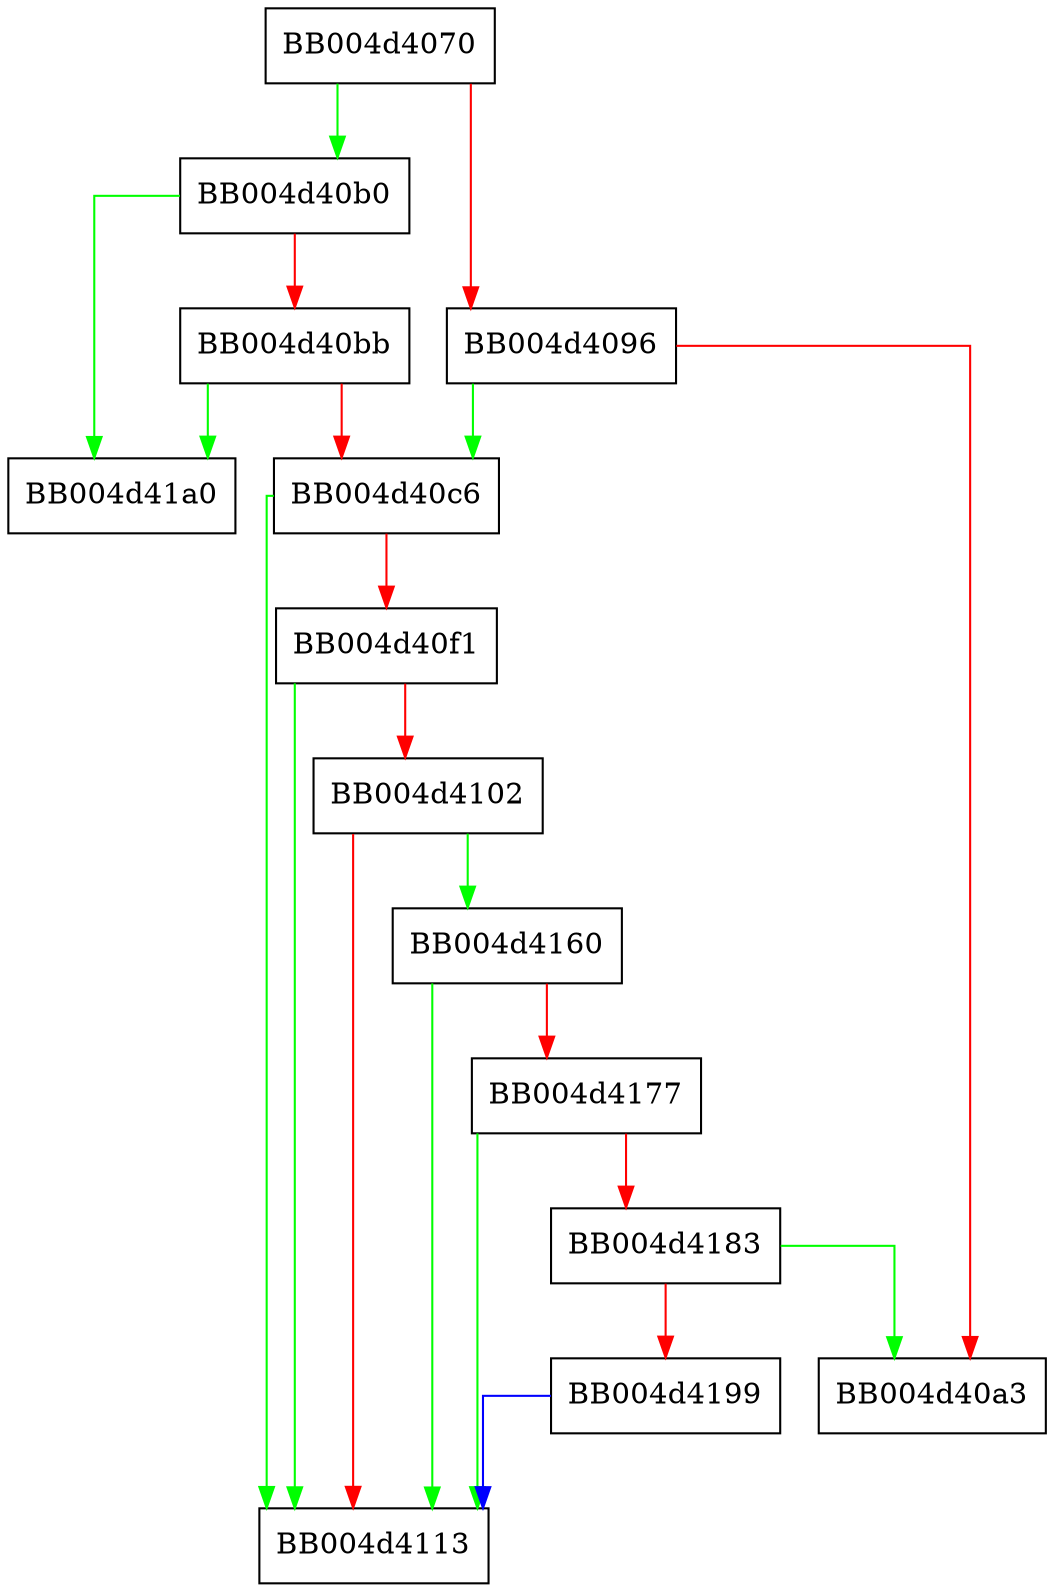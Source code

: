 digraph tls_construct_ctos_sig_algs {
  node [shape="box"];
  graph [splines=ortho];
  BB004d4070 -> BB004d40b0 [color="green"];
  BB004d4070 -> BB004d4096 [color="red"];
  BB004d4096 -> BB004d40c6 [color="green"];
  BB004d4096 -> BB004d40a3 [color="red"];
  BB004d40b0 -> BB004d41a0 [color="green"];
  BB004d40b0 -> BB004d40bb [color="red"];
  BB004d40bb -> BB004d41a0 [color="green"];
  BB004d40bb -> BB004d40c6 [color="red"];
  BB004d40c6 -> BB004d4113 [color="green"];
  BB004d40c6 -> BB004d40f1 [color="red"];
  BB004d40f1 -> BB004d4113 [color="green"];
  BB004d40f1 -> BB004d4102 [color="red"];
  BB004d4102 -> BB004d4160 [color="green"];
  BB004d4102 -> BB004d4113 [color="red"];
  BB004d4160 -> BB004d4113 [color="green"];
  BB004d4160 -> BB004d4177 [color="red"];
  BB004d4177 -> BB004d4113 [color="green"];
  BB004d4177 -> BB004d4183 [color="red"];
  BB004d4183 -> BB004d40a3 [color="green"];
  BB004d4183 -> BB004d4199 [color="red"];
  BB004d4199 -> BB004d4113 [color="blue"];
}